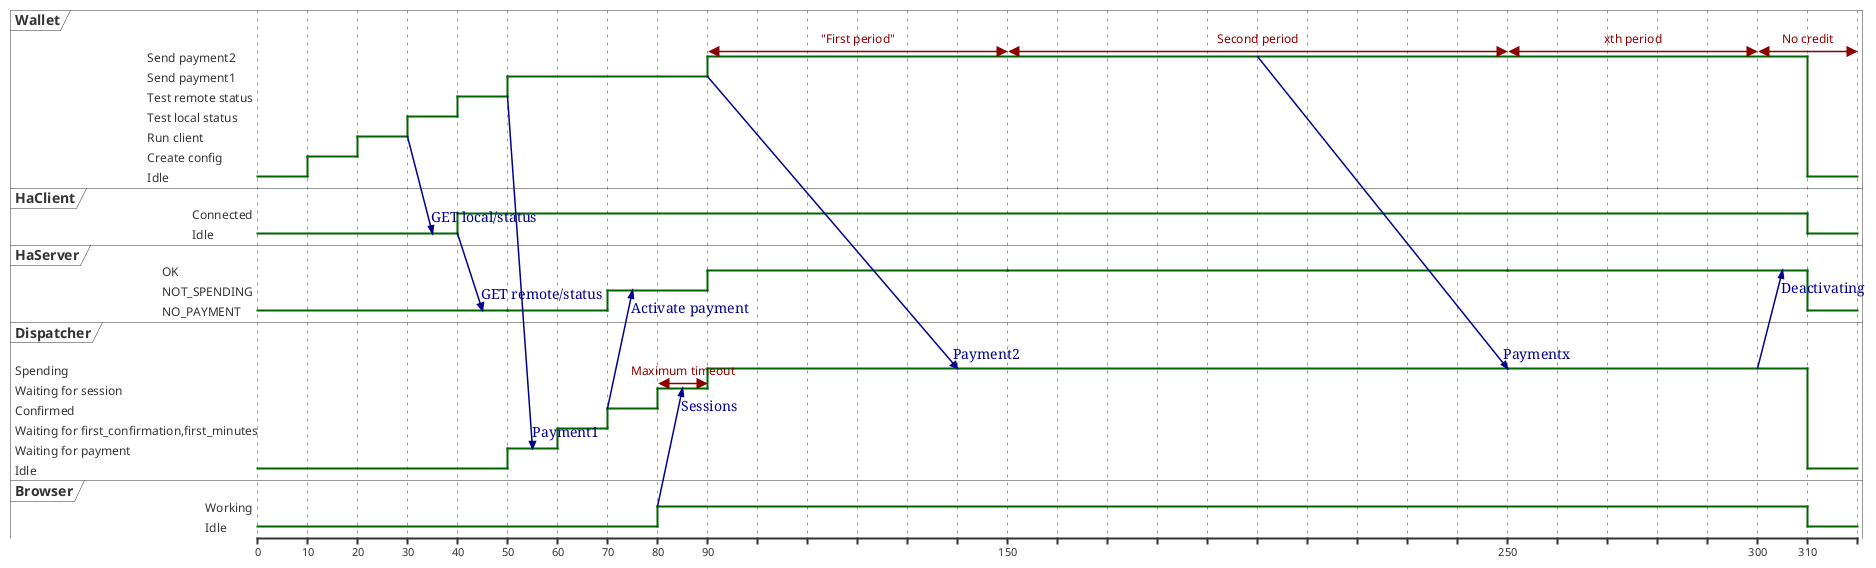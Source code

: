 @startuml
robust "Wallet" as W
robust "HaClient" as HC
robust "HaServer" as HS
robust "Dispatcher" as D
robust "Browser" as B

@0
W is Idle
D is Idle
HC is Idle
HS is "NO_PAYMENT"
B is Idle

@10
W is "Create config"

@20
W is "Run client"

@30
W is "Test local status"
W -> HC@+5 : GET local/status

@40 
W is "Test remote status"
HC is "Connected"
HC -> HS@+5 : GET remote/status

@50
W is "Send payment1"
HS is "NO_PAYMENT"
D is "Waiting for payment"
W -> D@+5 : Payment1

@60
D is "Waiting for first_confirmation,first_minutes"

@70
D is "Confirmed"
D -> HS@+5 : Activate payment
HS is "NOT_SPENDING"

@80
B is "Working"
D is "Waiting for session"
D@80 <-> @90 : Maximum timeout
B -> D@+5 : Sessions

@90
D is "Spending"
HS is "OK"
W@90 <-> @150 : "First period"
W -> D@+50 : Payment2
W is "Send payment2"

@150
HS is "OK"
W@150 <-> @250 : Second period

@250
D is "Spending"
HS is "OK"
W@200 -> D@250 : Paymentx

@300
D -> HS@+5 : Deactivating
W@250 <-> @300 : xth period
W@300 <-> @320 : No credit
 
@310
HS is "NO_PAYMENT"
W is Idle
HC is Idle
D is Idle
B is Idle

@enduml

